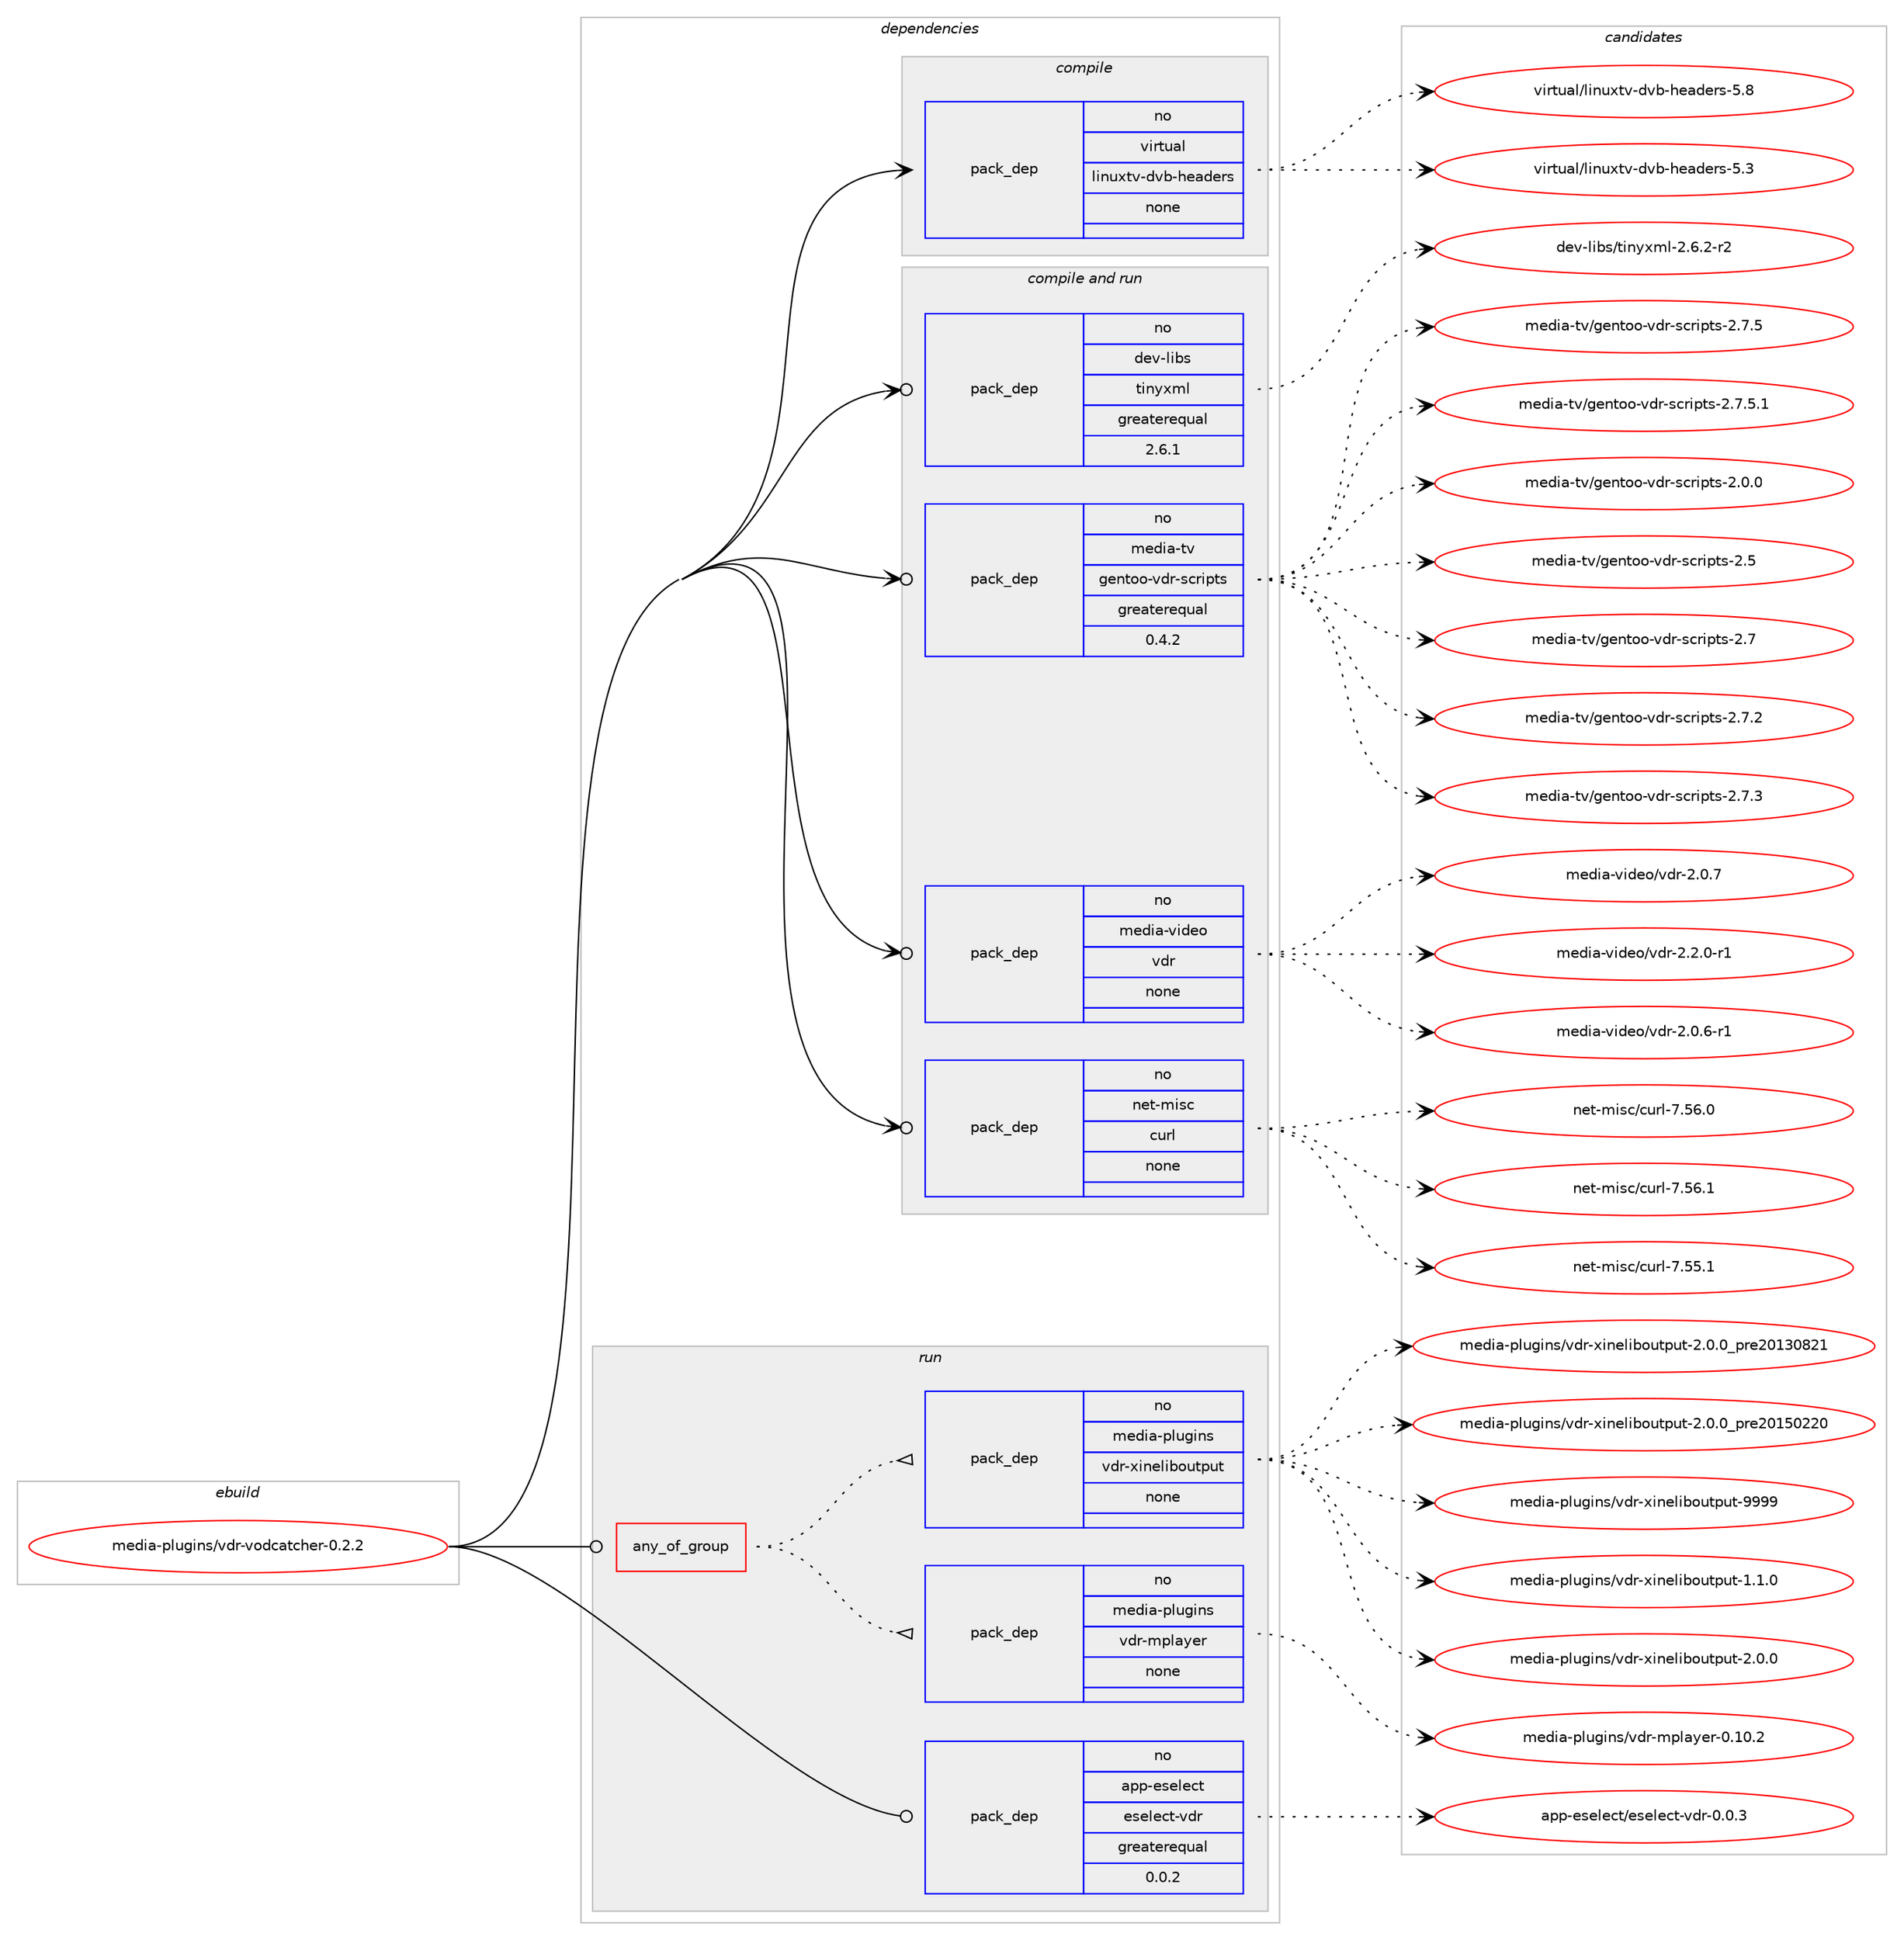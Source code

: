 digraph prolog {

# *************
# Graph options
# *************

newrank=true;
concentrate=true;
compound=true;
graph [rankdir=LR,fontname=Helvetica,fontsize=10,ranksep=1.5];#, ranksep=2.5, nodesep=0.2];
edge  [arrowhead=vee];
node  [fontname=Helvetica,fontsize=10];

# **********
# The ebuild
# **********

subgraph cluster_leftcol {
color=gray;
rank=same;
label=<<i>ebuild</i>>;
id [label="media-plugins/vdr-vodcatcher-0.2.2", color=red, width=4, href="../media-plugins/vdr-vodcatcher-0.2.2.svg"];
}

# ****************
# The dependencies
# ****************

subgraph cluster_midcol {
color=gray;
label=<<i>dependencies</i>>;
subgraph cluster_compile {
fillcolor="#eeeeee";
style=filled;
label=<<i>compile</i>>;
subgraph pack278380 {
dependency376909 [label=<<TABLE BORDER="0" CELLBORDER="1" CELLSPACING="0" CELLPADDING="4" WIDTH="220"><TR><TD ROWSPAN="6" CELLPADDING="30">pack_dep</TD></TR><TR><TD WIDTH="110">no</TD></TR><TR><TD>virtual</TD></TR><TR><TD>linuxtv-dvb-headers</TD></TR><TR><TD>none</TD></TR><TR><TD></TD></TR></TABLE>>, shape=none, color=blue];
}
id:e -> dependency376909:w [weight=20,style="solid",arrowhead="vee"];
}
subgraph cluster_compileandrun {
fillcolor="#eeeeee";
style=filled;
label=<<i>compile and run</i>>;
subgraph pack278381 {
dependency376910 [label=<<TABLE BORDER="0" CELLBORDER="1" CELLSPACING="0" CELLPADDING="4" WIDTH="220"><TR><TD ROWSPAN="6" CELLPADDING="30">pack_dep</TD></TR><TR><TD WIDTH="110">no</TD></TR><TR><TD>dev-libs</TD></TR><TR><TD>tinyxml</TD></TR><TR><TD>greaterequal</TD></TR><TR><TD>2.6.1</TD></TR></TABLE>>, shape=none, color=blue];
}
id:e -> dependency376910:w [weight=20,style="solid",arrowhead="odotvee"];
subgraph pack278382 {
dependency376911 [label=<<TABLE BORDER="0" CELLBORDER="1" CELLSPACING="0" CELLPADDING="4" WIDTH="220"><TR><TD ROWSPAN="6" CELLPADDING="30">pack_dep</TD></TR><TR><TD WIDTH="110">no</TD></TR><TR><TD>media-tv</TD></TR><TR><TD>gentoo-vdr-scripts</TD></TR><TR><TD>greaterequal</TD></TR><TR><TD>0.4.2</TD></TR></TABLE>>, shape=none, color=blue];
}
id:e -> dependency376911:w [weight=20,style="solid",arrowhead="odotvee"];
subgraph pack278383 {
dependency376912 [label=<<TABLE BORDER="0" CELLBORDER="1" CELLSPACING="0" CELLPADDING="4" WIDTH="220"><TR><TD ROWSPAN="6" CELLPADDING="30">pack_dep</TD></TR><TR><TD WIDTH="110">no</TD></TR><TR><TD>media-video</TD></TR><TR><TD>vdr</TD></TR><TR><TD>none</TD></TR><TR><TD></TD></TR></TABLE>>, shape=none, color=blue];
}
id:e -> dependency376912:w [weight=20,style="solid",arrowhead="odotvee"];
subgraph pack278384 {
dependency376913 [label=<<TABLE BORDER="0" CELLBORDER="1" CELLSPACING="0" CELLPADDING="4" WIDTH="220"><TR><TD ROWSPAN="6" CELLPADDING="30">pack_dep</TD></TR><TR><TD WIDTH="110">no</TD></TR><TR><TD>net-misc</TD></TR><TR><TD>curl</TD></TR><TR><TD>none</TD></TR><TR><TD></TD></TR></TABLE>>, shape=none, color=blue];
}
id:e -> dependency376913:w [weight=20,style="solid",arrowhead="odotvee"];
}
subgraph cluster_run {
fillcolor="#eeeeee";
style=filled;
label=<<i>run</i>>;
subgraph any5863 {
dependency376914 [label=<<TABLE BORDER="0" CELLBORDER="1" CELLSPACING="0" CELLPADDING="4"><TR><TD CELLPADDING="10">any_of_group</TD></TR></TABLE>>, shape=none, color=red];subgraph pack278385 {
dependency376915 [label=<<TABLE BORDER="0" CELLBORDER="1" CELLSPACING="0" CELLPADDING="4" WIDTH="220"><TR><TD ROWSPAN="6" CELLPADDING="30">pack_dep</TD></TR><TR><TD WIDTH="110">no</TD></TR><TR><TD>media-plugins</TD></TR><TR><TD>vdr-mplayer</TD></TR><TR><TD>none</TD></TR><TR><TD></TD></TR></TABLE>>, shape=none, color=blue];
}
dependency376914:e -> dependency376915:w [weight=20,style="dotted",arrowhead="oinv"];
subgraph pack278386 {
dependency376916 [label=<<TABLE BORDER="0" CELLBORDER="1" CELLSPACING="0" CELLPADDING="4" WIDTH="220"><TR><TD ROWSPAN="6" CELLPADDING="30">pack_dep</TD></TR><TR><TD WIDTH="110">no</TD></TR><TR><TD>media-plugins</TD></TR><TR><TD>vdr-xineliboutput</TD></TR><TR><TD>none</TD></TR><TR><TD></TD></TR></TABLE>>, shape=none, color=blue];
}
dependency376914:e -> dependency376916:w [weight=20,style="dotted",arrowhead="oinv"];
}
id:e -> dependency376914:w [weight=20,style="solid",arrowhead="odot"];
subgraph pack278387 {
dependency376917 [label=<<TABLE BORDER="0" CELLBORDER="1" CELLSPACING="0" CELLPADDING="4" WIDTH="220"><TR><TD ROWSPAN="6" CELLPADDING="30">pack_dep</TD></TR><TR><TD WIDTH="110">no</TD></TR><TR><TD>app-eselect</TD></TR><TR><TD>eselect-vdr</TD></TR><TR><TD>greaterequal</TD></TR><TR><TD>0.0.2</TD></TR></TABLE>>, shape=none, color=blue];
}
id:e -> dependency376917:w [weight=20,style="solid",arrowhead="odot"];
}
}

# **************
# The candidates
# **************

subgraph cluster_choices {
rank=same;
color=gray;
label=<<i>candidates</i>>;

subgraph choice278380 {
color=black;
nodesep=1;
choice11810511411611797108471081051101171201161184510011898451041019710010111411545534651 [label="virtual/linuxtv-dvb-headers-5.3", color=red, width=4,href="../virtual/linuxtv-dvb-headers-5.3.svg"];
choice11810511411611797108471081051101171201161184510011898451041019710010111411545534656 [label="virtual/linuxtv-dvb-headers-5.8", color=red, width=4,href="../virtual/linuxtv-dvb-headers-5.8.svg"];
dependency376909:e -> choice11810511411611797108471081051101171201161184510011898451041019710010111411545534651:w [style=dotted,weight="100"];
dependency376909:e -> choice11810511411611797108471081051101171201161184510011898451041019710010111411545534656:w [style=dotted,weight="100"];
}
subgraph choice278381 {
color=black;
nodesep=1;
choice1001011184510810598115471161051101211201091084550465446504511450 [label="dev-libs/tinyxml-2.6.2-r2", color=red, width=4,href="../dev-libs/tinyxml-2.6.2-r2.svg"];
dependency376910:e -> choice1001011184510810598115471161051101211201091084550465446504511450:w [style=dotted,weight="100"];
}
subgraph choice278382 {
color=black;
nodesep=1;
choice109101100105974511611847103101110116111111451181001144511599114105112116115455046484648 [label="media-tv/gentoo-vdr-scripts-2.0.0", color=red, width=4,href="../media-tv/gentoo-vdr-scripts-2.0.0.svg"];
choice10910110010597451161184710310111011611111145118100114451159911410511211611545504653 [label="media-tv/gentoo-vdr-scripts-2.5", color=red, width=4,href="../media-tv/gentoo-vdr-scripts-2.5.svg"];
choice10910110010597451161184710310111011611111145118100114451159911410511211611545504655 [label="media-tv/gentoo-vdr-scripts-2.7", color=red, width=4,href="../media-tv/gentoo-vdr-scripts-2.7.svg"];
choice109101100105974511611847103101110116111111451181001144511599114105112116115455046554650 [label="media-tv/gentoo-vdr-scripts-2.7.2", color=red, width=4,href="../media-tv/gentoo-vdr-scripts-2.7.2.svg"];
choice109101100105974511611847103101110116111111451181001144511599114105112116115455046554651 [label="media-tv/gentoo-vdr-scripts-2.7.3", color=red, width=4,href="../media-tv/gentoo-vdr-scripts-2.7.3.svg"];
choice109101100105974511611847103101110116111111451181001144511599114105112116115455046554653 [label="media-tv/gentoo-vdr-scripts-2.7.5", color=red, width=4,href="../media-tv/gentoo-vdr-scripts-2.7.5.svg"];
choice1091011001059745116118471031011101161111114511810011445115991141051121161154550465546534649 [label="media-tv/gentoo-vdr-scripts-2.7.5.1", color=red, width=4,href="../media-tv/gentoo-vdr-scripts-2.7.5.1.svg"];
dependency376911:e -> choice109101100105974511611847103101110116111111451181001144511599114105112116115455046484648:w [style=dotted,weight="100"];
dependency376911:e -> choice10910110010597451161184710310111011611111145118100114451159911410511211611545504653:w [style=dotted,weight="100"];
dependency376911:e -> choice10910110010597451161184710310111011611111145118100114451159911410511211611545504655:w [style=dotted,weight="100"];
dependency376911:e -> choice109101100105974511611847103101110116111111451181001144511599114105112116115455046554650:w [style=dotted,weight="100"];
dependency376911:e -> choice109101100105974511611847103101110116111111451181001144511599114105112116115455046554651:w [style=dotted,weight="100"];
dependency376911:e -> choice109101100105974511611847103101110116111111451181001144511599114105112116115455046554653:w [style=dotted,weight="100"];
dependency376911:e -> choice1091011001059745116118471031011101161111114511810011445115991141051121161154550465546534649:w [style=dotted,weight="100"];
}
subgraph choice278383 {
color=black;
nodesep=1;
choice1091011001059745118105100101111471181001144550464846544511449 [label="media-video/vdr-2.0.6-r1", color=red, width=4,href="../media-video/vdr-2.0.6-r1.svg"];
choice109101100105974511810510010111147118100114455046484655 [label="media-video/vdr-2.0.7", color=red, width=4,href="../media-video/vdr-2.0.7.svg"];
choice1091011001059745118105100101111471181001144550465046484511449 [label="media-video/vdr-2.2.0-r1", color=red, width=4,href="../media-video/vdr-2.2.0-r1.svg"];
dependency376912:e -> choice1091011001059745118105100101111471181001144550464846544511449:w [style=dotted,weight="100"];
dependency376912:e -> choice109101100105974511810510010111147118100114455046484655:w [style=dotted,weight="100"];
dependency376912:e -> choice1091011001059745118105100101111471181001144550465046484511449:w [style=dotted,weight="100"];
}
subgraph choice278384 {
color=black;
nodesep=1;
choice1101011164510910511599479911711410845554653534649 [label="net-misc/curl-7.55.1", color=red, width=4,href="../net-misc/curl-7.55.1.svg"];
choice1101011164510910511599479911711410845554653544648 [label="net-misc/curl-7.56.0", color=red, width=4,href="../net-misc/curl-7.56.0.svg"];
choice1101011164510910511599479911711410845554653544649 [label="net-misc/curl-7.56.1", color=red, width=4,href="../net-misc/curl-7.56.1.svg"];
dependency376913:e -> choice1101011164510910511599479911711410845554653534649:w [style=dotted,weight="100"];
dependency376913:e -> choice1101011164510910511599479911711410845554653544648:w [style=dotted,weight="100"];
dependency376913:e -> choice1101011164510910511599479911711410845554653544649:w [style=dotted,weight="100"];
}
subgraph choice278385 {
color=black;
nodesep=1;
choice109101100105974511210811710310511011547118100114451091121089712110111445484649484650 [label="media-plugins/vdr-mplayer-0.10.2", color=red, width=4,href="../media-plugins/vdr-mplayer-0.10.2.svg"];
dependency376915:e -> choice109101100105974511210811710310511011547118100114451091121089712110111445484649484650:w [style=dotted,weight="100"];
}
subgraph choice278386 {
color=black;
nodesep=1;
choice1091011001059745112108117103105110115471181001144512010511010110810598111117116112117116454946494648 [label="media-plugins/vdr-xineliboutput-1.1.0", color=red, width=4,href="../media-plugins/vdr-xineliboutput-1.1.0.svg"];
choice1091011001059745112108117103105110115471181001144512010511010110810598111117116112117116455046484648 [label="media-plugins/vdr-xineliboutput-2.0.0", color=red, width=4,href="../media-plugins/vdr-xineliboutput-2.0.0.svg"];
choice1091011001059745112108117103105110115471181001144512010511010110810598111117116112117116455046484648951121141015048495148565049 [label="media-plugins/vdr-xineliboutput-2.0.0_pre20130821", color=red, width=4,href="../media-plugins/vdr-xineliboutput-2.0.0_pre20130821.svg"];
choice1091011001059745112108117103105110115471181001144512010511010110810598111117116112117116455046484648951121141015048495348505048 [label="media-plugins/vdr-xineliboutput-2.0.0_pre20150220", color=red, width=4,href="../media-plugins/vdr-xineliboutput-2.0.0_pre20150220.svg"];
choice10910110010597451121081171031051101154711810011445120105110101108105981111171161121171164557575757 [label="media-plugins/vdr-xineliboutput-9999", color=red, width=4,href="../media-plugins/vdr-xineliboutput-9999.svg"];
dependency376916:e -> choice1091011001059745112108117103105110115471181001144512010511010110810598111117116112117116454946494648:w [style=dotted,weight="100"];
dependency376916:e -> choice1091011001059745112108117103105110115471181001144512010511010110810598111117116112117116455046484648:w [style=dotted,weight="100"];
dependency376916:e -> choice1091011001059745112108117103105110115471181001144512010511010110810598111117116112117116455046484648951121141015048495148565049:w [style=dotted,weight="100"];
dependency376916:e -> choice1091011001059745112108117103105110115471181001144512010511010110810598111117116112117116455046484648951121141015048495348505048:w [style=dotted,weight="100"];
dependency376916:e -> choice10910110010597451121081171031051101154711810011445120105110101108105981111171161121171164557575757:w [style=dotted,weight="100"];
}
subgraph choice278387 {
color=black;
nodesep=1;
choice971121124510111510110810199116471011151011081019911645118100114454846484651 [label="app-eselect/eselect-vdr-0.0.3", color=red, width=4,href="../app-eselect/eselect-vdr-0.0.3.svg"];
dependency376917:e -> choice971121124510111510110810199116471011151011081019911645118100114454846484651:w [style=dotted,weight="100"];
}
}

}
